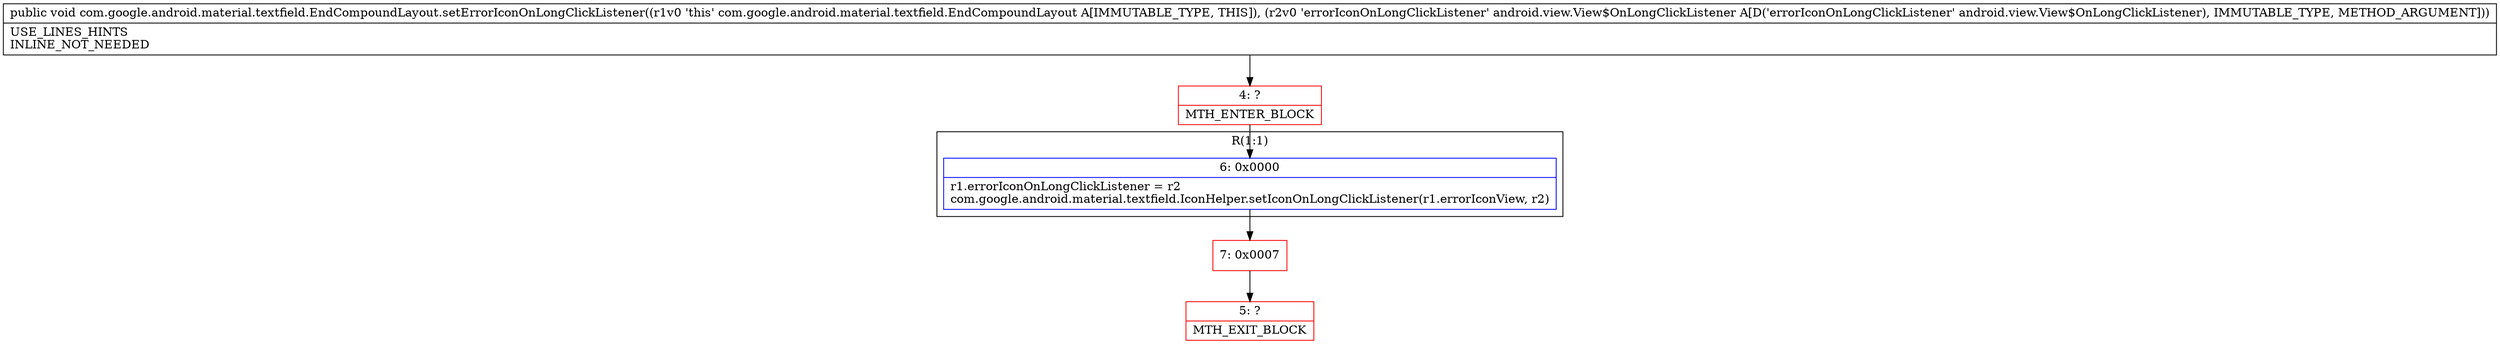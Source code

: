 digraph "CFG forcom.google.android.material.textfield.EndCompoundLayout.setErrorIconOnLongClickListener(Landroid\/view\/View$OnLongClickListener;)V" {
subgraph cluster_Region_399847856 {
label = "R(1:1)";
node [shape=record,color=blue];
Node_6 [shape=record,label="{6\:\ 0x0000|r1.errorIconOnLongClickListener = r2\lcom.google.android.material.textfield.IconHelper.setIconOnLongClickListener(r1.errorIconView, r2)\l}"];
}
Node_4 [shape=record,color=red,label="{4\:\ ?|MTH_ENTER_BLOCK\l}"];
Node_7 [shape=record,color=red,label="{7\:\ 0x0007}"];
Node_5 [shape=record,color=red,label="{5\:\ ?|MTH_EXIT_BLOCK\l}"];
MethodNode[shape=record,label="{public void com.google.android.material.textfield.EndCompoundLayout.setErrorIconOnLongClickListener((r1v0 'this' com.google.android.material.textfield.EndCompoundLayout A[IMMUTABLE_TYPE, THIS]), (r2v0 'errorIconOnLongClickListener' android.view.View$OnLongClickListener A[D('errorIconOnLongClickListener' android.view.View$OnLongClickListener), IMMUTABLE_TYPE, METHOD_ARGUMENT]))  | USE_LINES_HINTS\lINLINE_NOT_NEEDED\l}"];
MethodNode -> Node_4;Node_6 -> Node_7;
Node_4 -> Node_6;
Node_7 -> Node_5;
}

